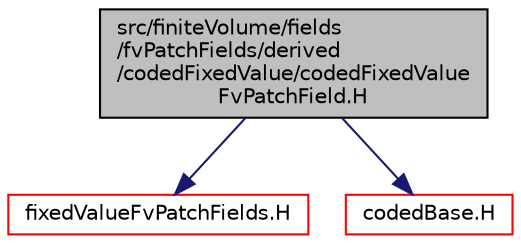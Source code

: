 digraph "src/finiteVolume/fields/fvPatchFields/derived/codedFixedValue/codedFixedValueFvPatchField.H"
{
  bgcolor="transparent";
  edge [fontname="Helvetica",fontsize="10",labelfontname="Helvetica",labelfontsize="10"];
  node [fontname="Helvetica",fontsize="10",shape=record];
  Node1 [label="src/finiteVolume/fields\l/fvPatchFields/derived\l/codedFixedValue/codedFixedValue\lFvPatchField.H",height=0.2,width=0.4,color="black", fillcolor="grey75", style="filled", fontcolor="black"];
  Node1 -> Node2 [color="midnightblue",fontsize="10",style="solid",fontname="Helvetica"];
  Node2 [label="fixedValueFvPatchFields.H",height=0.2,width=0.4,color="red",URL="$a05180.html"];
  Node1 -> Node3 [color="midnightblue",fontsize="10",style="solid",fontname="Helvetica"];
  Node3 [label="codedBase.H",height=0.2,width=0.4,color="red",URL="$a07714.html"];
}

